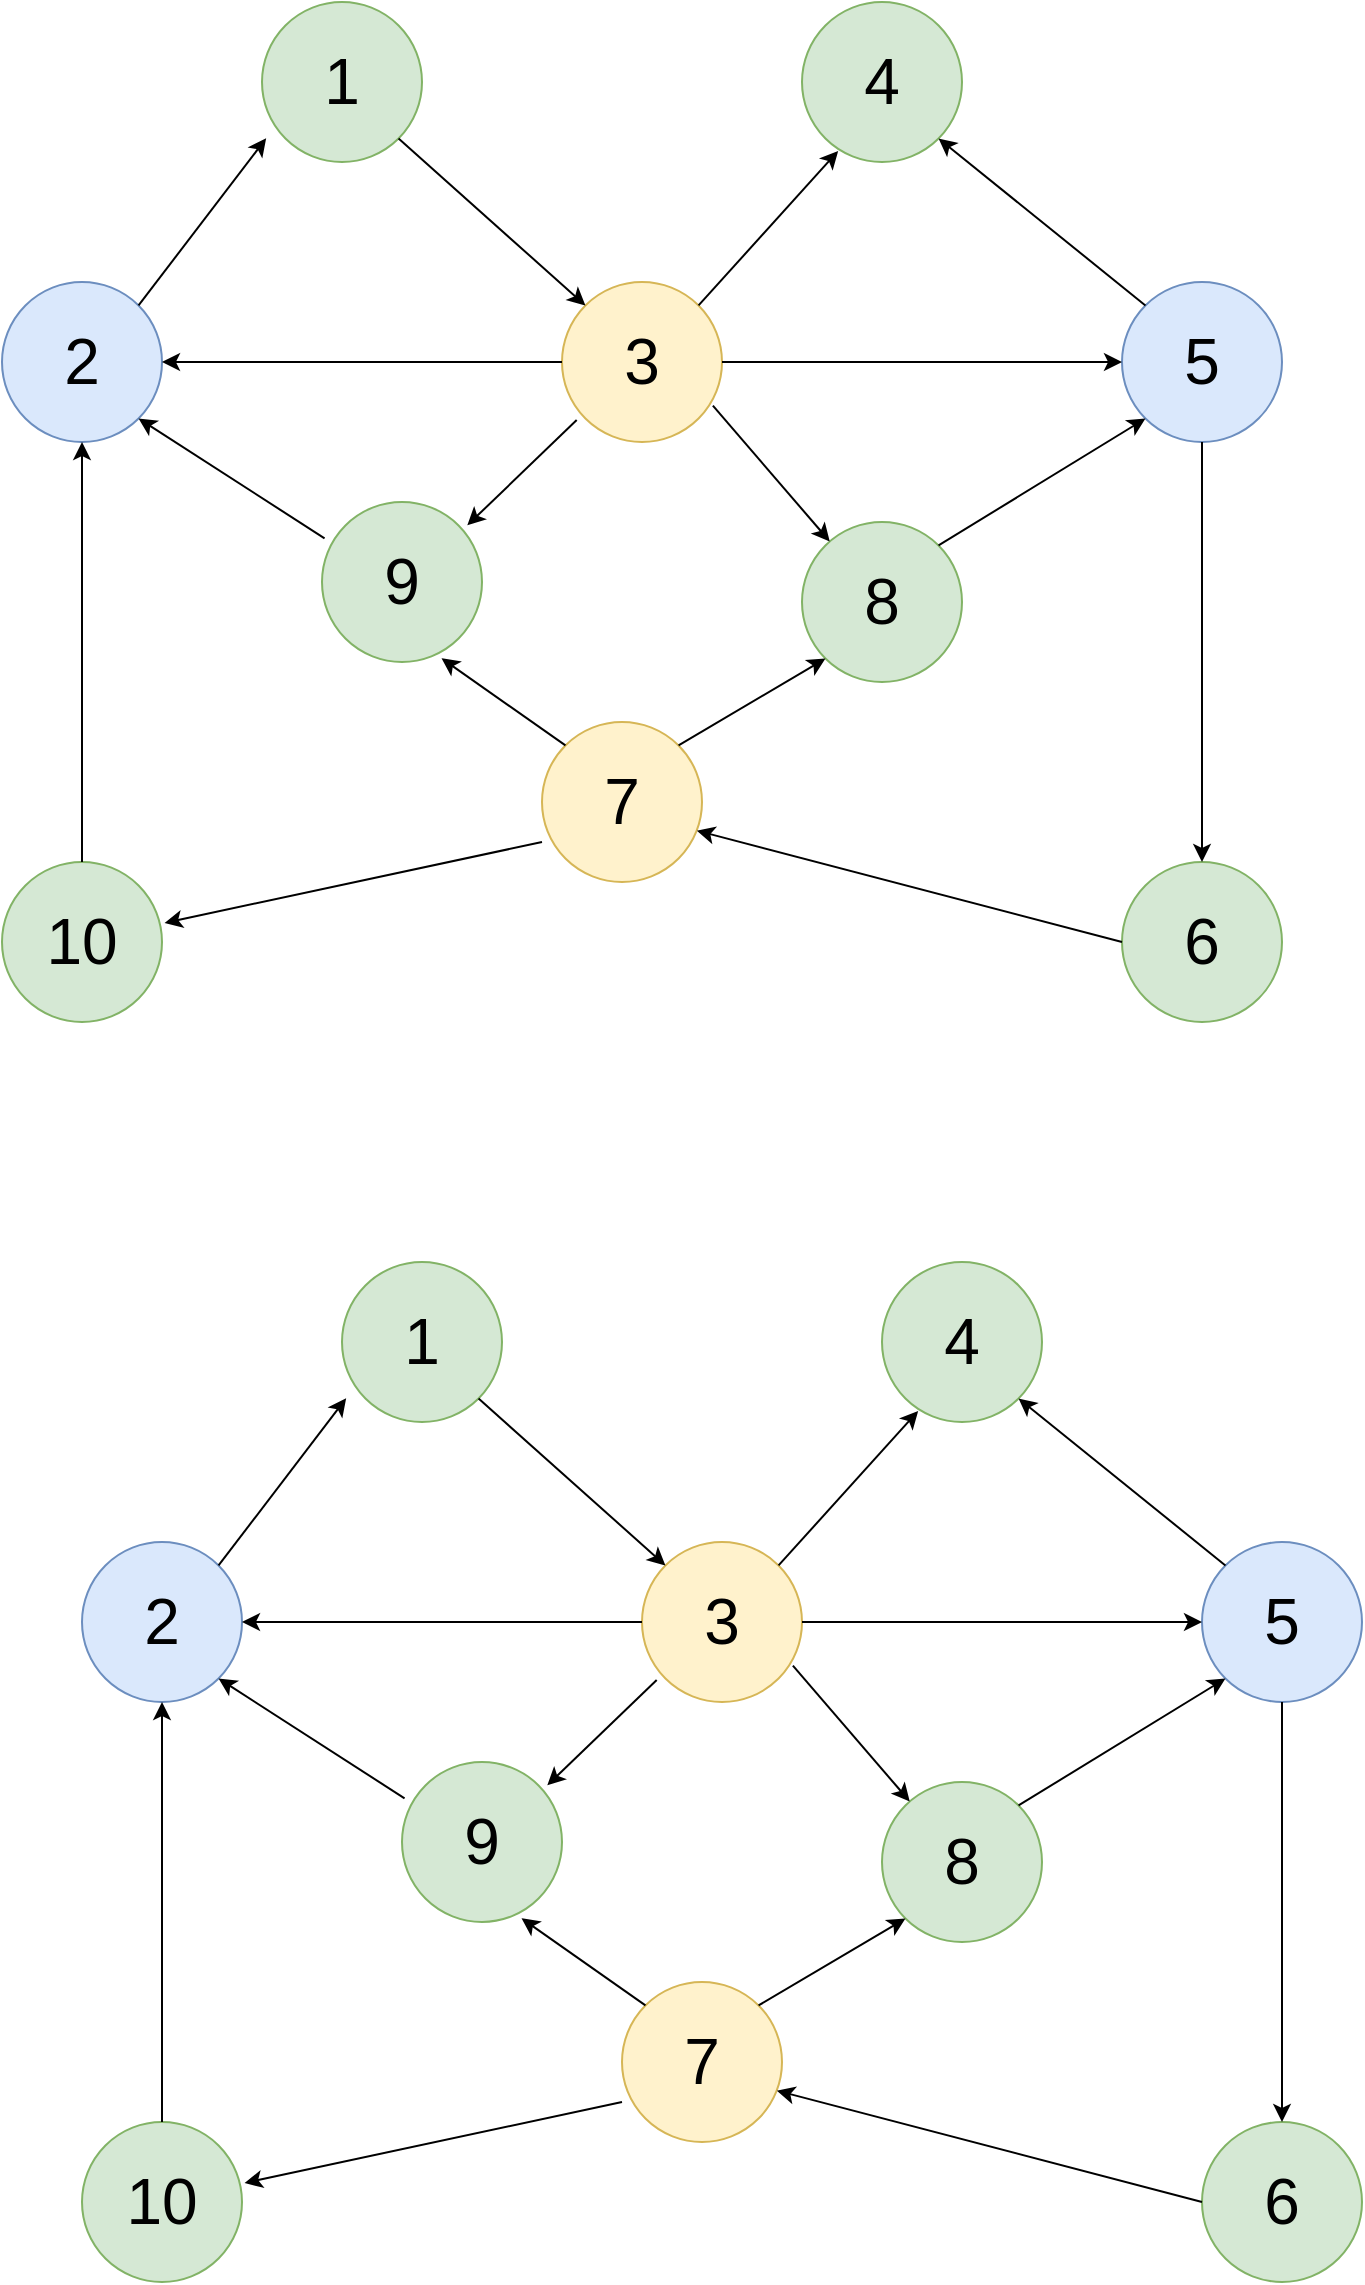 <mxfile version="20.3.0" type="device"><diagram id="gubxlY_6g3E8ORTjui8r" name="Page-1"><mxGraphModel dx="1027" dy="1904" grid="1" gridSize="10" guides="1" tooltips="1" connect="1" arrows="1" fold="1" page="1" pageScale="1" pageWidth="4681" pageHeight="3300" math="0" shadow="0"><root><mxCell id="0"/><mxCell id="1" parent="0"/><mxCell id="JkimspY9XdeEOnckUNKI-1" value="1" style="ellipse;whiteSpace=wrap;html=1;aspect=fixed;fontSize=32;fillColor=#d5e8d4;strokeColor=#82b366;" vertex="1" parent="1"><mxGeometry x="150" y="100" width="80" height="80" as="geometry"/></mxCell><mxCell id="JkimspY9XdeEOnckUNKI-2" value="2" style="ellipse;whiteSpace=wrap;html=1;aspect=fixed;fontSize=32;fillColor=#dae8fc;strokeColor=#6c8ebf;" vertex="1" parent="1"><mxGeometry x="20" y="240" width="80" height="80" as="geometry"/></mxCell><mxCell id="JkimspY9XdeEOnckUNKI-3" value="3" style="ellipse;whiteSpace=wrap;html=1;aspect=fixed;fontSize=32;fillColor=#fff2cc;strokeColor=#d6b656;" vertex="1" parent="1"><mxGeometry x="300" y="240" width="80" height="80" as="geometry"/></mxCell><mxCell id="JkimspY9XdeEOnckUNKI-4" value="4" style="ellipse;whiteSpace=wrap;html=1;aspect=fixed;fontSize=32;fillColor=#d5e8d4;strokeColor=#82b366;" vertex="1" parent="1"><mxGeometry x="420" y="100" width="80" height="80" as="geometry"/></mxCell><mxCell id="JkimspY9XdeEOnckUNKI-5" value="5" style="ellipse;whiteSpace=wrap;html=1;aspect=fixed;fontSize=32;fillColor=#dae8fc;strokeColor=#6c8ebf;" vertex="1" parent="1"><mxGeometry x="580" y="240" width="80" height="80" as="geometry"/></mxCell><mxCell id="JkimspY9XdeEOnckUNKI-6" value="6" style="ellipse;whiteSpace=wrap;html=1;aspect=fixed;fontSize=32;fillColor=#d5e8d4;strokeColor=#82b366;" vertex="1" parent="1"><mxGeometry x="580" y="530" width="80" height="80" as="geometry"/></mxCell><mxCell id="JkimspY9XdeEOnckUNKI-7" value="7" style="ellipse;whiteSpace=wrap;html=1;aspect=fixed;fontSize=32;fillColor=#fff2cc;strokeColor=#d6b656;" vertex="1" parent="1"><mxGeometry x="290" y="460" width="80" height="80" as="geometry"/></mxCell><mxCell id="JkimspY9XdeEOnckUNKI-8" value="8" style="ellipse;whiteSpace=wrap;html=1;aspect=fixed;fontSize=32;fillColor=#d5e8d4;strokeColor=#82b366;" vertex="1" parent="1"><mxGeometry x="420" y="360" width="80" height="80" as="geometry"/></mxCell><mxCell id="JkimspY9XdeEOnckUNKI-9" value="9" style="ellipse;whiteSpace=wrap;html=1;aspect=fixed;fontSize=32;fillColor=#d5e8d4;strokeColor=#82b366;" vertex="1" parent="1"><mxGeometry x="180" y="350" width="80" height="80" as="geometry"/></mxCell><mxCell id="JkimspY9XdeEOnckUNKI-10" value="10" style="ellipse;whiteSpace=wrap;html=1;aspect=fixed;fontSize=32;fillColor=#d5e8d4;strokeColor=#82b366;" vertex="1" parent="1"><mxGeometry x="20" y="530" width="80" height="80" as="geometry"/></mxCell><mxCell id="JkimspY9XdeEOnckUNKI-13" value="" style="endArrow=classic;html=1;rounded=0;fontSize=32;exitX=1;exitY=1;exitDx=0;exitDy=0;entryX=0;entryY=0;entryDx=0;entryDy=0;" edge="1" parent="1" source="JkimspY9XdeEOnckUNKI-1" target="JkimspY9XdeEOnckUNKI-3"><mxGeometry width="50" height="50" relative="1" as="geometry"><mxPoint x="290" y="440" as="sourcePoint"/><mxPoint x="340" y="390" as="targetPoint"/></mxGeometry></mxCell><mxCell id="JkimspY9XdeEOnckUNKI-14" value="" style="endArrow=classic;html=1;rounded=0;fontSize=32;exitX=0.092;exitY=0.863;exitDx=0;exitDy=0;entryX=0.908;entryY=0.146;entryDx=0;entryDy=0;exitPerimeter=0;entryPerimeter=0;" edge="1" parent="1" source="JkimspY9XdeEOnckUNKI-3" target="JkimspY9XdeEOnckUNKI-9"><mxGeometry width="50" height="50" relative="1" as="geometry"><mxPoint x="190.004" y="240.004" as="sourcePoint"/><mxPoint x="283.436" y="323.436" as="targetPoint"/></mxGeometry></mxCell><mxCell id="JkimspY9XdeEOnckUNKI-16" value="" style="endArrow=classic;html=1;rounded=0;fontSize=32;exitX=0.943;exitY=0.773;exitDx=0;exitDy=0;exitPerimeter=0;" edge="1" parent="1" source="JkimspY9XdeEOnckUNKI-3" target="JkimspY9XdeEOnckUNKI-8"><mxGeometry width="50" height="50" relative="1" as="geometry"><mxPoint x="384.72" y="319.04" as="sourcePoint"/><mxPoint x="330" y="371.68" as="targetPoint"/></mxGeometry></mxCell><mxCell id="JkimspY9XdeEOnckUNKI-17" value="" style="endArrow=classic;html=1;rounded=0;fontSize=32;exitX=1;exitY=0;exitDx=0;exitDy=0;entryX=0.226;entryY=0.931;entryDx=0;entryDy=0;entryPerimeter=0;" edge="1" parent="1" source="JkimspY9XdeEOnckUNKI-3" target="JkimspY9XdeEOnckUNKI-4"><mxGeometry width="50" height="50" relative="1" as="geometry"><mxPoint x="434.72" y="180.0" as="sourcePoint"/><mxPoint x="380" y="232.64" as="targetPoint"/></mxGeometry></mxCell><mxCell id="JkimspY9XdeEOnckUNKI-18" value="" style="endArrow=classic;html=1;rounded=0;fontSize=32;exitX=0;exitY=0.5;exitDx=0;exitDy=0;entryX=1;entryY=0.5;entryDx=0;entryDy=0;" edge="1" parent="1" source="JkimspY9XdeEOnckUNKI-3" target="JkimspY9XdeEOnckUNKI-2"><mxGeometry width="50" height="50" relative="1" as="geometry"><mxPoint x="284.72" y="267.36" as="sourcePoint"/><mxPoint x="230" y="320.0" as="targetPoint"/></mxGeometry></mxCell><mxCell id="JkimspY9XdeEOnckUNKI-19" value="" style="endArrow=classic;html=1;rounded=0;fontSize=32;exitX=1;exitY=0.5;exitDx=0;exitDy=0;entryX=0;entryY=0.5;entryDx=0;entryDy=0;" edge="1" parent="1" source="JkimspY9XdeEOnckUNKI-3" target="JkimspY9XdeEOnckUNKI-5"><mxGeometry width="50" height="50" relative="1" as="geometry"><mxPoint x="580" y="310" as="sourcePoint"/><mxPoint x="380" y="310" as="targetPoint"/></mxGeometry></mxCell><mxCell id="JkimspY9XdeEOnckUNKI-20" value="" style="endArrow=classic;html=1;rounded=0;fontSize=32;exitX=0.5;exitY=1;exitDx=0;exitDy=0;entryX=0.5;entryY=0;entryDx=0;entryDy=0;" edge="1" parent="1" source="JkimspY9XdeEOnckUNKI-5" target="JkimspY9XdeEOnckUNKI-6"><mxGeometry width="50" height="50" relative="1" as="geometry"><mxPoint x="500" y="440" as="sourcePoint"/><mxPoint x="700.0" y="440" as="targetPoint"/></mxGeometry></mxCell><mxCell id="JkimspY9XdeEOnckUNKI-21" value="" style="endArrow=classic;html=1;rounded=0;fontSize=32;exitX=0;exitY=0.5;exitDx=0;exitDy=0;entryX=0.968;entryY=0.679;entryDx=0;entryDy=0;entryPerimeter=0;" edge="1" parent="1" source="JkimspY9XdeEOnckUNKI-6" target="JkimspY9XdeEOnckUNKI-7"><mxGeometry width="50" height="50" relative="1" as="geometry"><mxPoint x="410" y="560" as="sourcePoint"/><mxPoint x="410" y="770" as="targetPoint"/></mxGeometry></mxCell><mxCell id="JkimspY9XdeEOnckUNKI-22" value="" style="endArrow=classic;html=1;rounded=0;fontSize=32;exitX=1;exitY=0;exitDx=0;exitDy=0;entryX=0;entryY=1;entryDx=0;entryDy=0;" edge="1" parent="1" source="JkimspY9XdeEOnckUNKI-7" target="JkimspY9XdeEOnckUNKI-8"><mxGeometry width="50" height="50" relative="1" as="geometry"><mxPoint x="472.56" y="685.68" as="sourcePoint"/><mxPoint x="260.0" y="630" as="targetPoint"/></mxGeometry></mxCell><mxCell id="JkimspY9XdeEOnckUNKI-23" value="" style="endArrow=classic;html=1;rounded=0;fontSize=32;exitX=0;exitY=0;exitDx=0;exitDy=0;entryX=0.747;entryY=0.977;entryDx=0;entryDy=0;entryPerimeter=0;" edge="1" parent="1" source="JkimspY9XdeEOnckUNKI-7" target="JkimspY9XdeEOnckUNKI-9"><mxGeometry width="50" height="50" relative="1" as="geometry"><mxPoint x="210.004" y="483.436" as="sourcePoint"/><mxPoint x="283.436" y="440.004" as="targetPoint"/></mxGeometry></mxCell><mxCell id="JkimspY9XdeEOnckUNKI-24" value="" style="endArrow=classic;html=1;rounded=0;fontSize=32;exitX=0;exitY=0.75;exitDx=0;exitDy=0;entryX=1.016;entryY=0.381;entryDx=0;entryDy=0;entryPerimeter=0;exitPerimeter=0;" edge="1" parent="1" source="JkimspY9XdeEOnckUNKI-7" target="JkimspY9XdeEOnckUNKI-10"><mxGeometry width="50" height="50" relative="1" as="geometry"><mxPoint x="271.956" y="553.556" as="sourcePoint"/><mxPoint x="210" y="510.0" as="targetPoint"/></mxGeometry></mxCell><mxCell id="JkimspY9XdeEOnckUNKI-25" value="" style="endArrow=classic;html=1;rounded=0;fontSize=32;exitX=0.5;exitY=0;exitDx=0;exitDy=0;entryX=0.5;entryY=1;entryDx=0;entryDy=0;" edge="1" parent="1" source="JkimspY9XdeEOnckUNKI-10" target="JkimspY9XdeEOnckUNKI-2"><mxGeometry width="50" height="50" relative="1" as="geometry"><mxPoint x="188.72" y="419.52" as="sourcePoint"/><mxPoint x="8.527e-14" y="460.0" as="targetPoint"/></mxGeometry></mxCell><mxCell id="JkimspY9XdeEOnckUNKI-26" value="" style="endArrow=classic;html=1;rounded=0;fontSize=32;exitX=0.016;exitY=0.227;exitDx=0;exitDy=0;entryX=1;entryY=1;entryDx=0;entryDy=0;exitPerimeter=0;" edge="1" parent="1" source="JkimspY9XdeEOnckUNKI-9" target="JkimspY9XdeEOnckUNKI-2"><mxGeometry width="50" height="50" relative="1" as="geometry"><mxPoint x="310.0" y="540" as="sourcePoint"/><mxPoint x="121.28" y="580.48" as="targetPoint"/></mxGeometry></mxCell><mxCell id="JkimspY9XdeEOnckUNKI-27" value="" style="endArrow=classic;html=1;rounded=0;fontSize=32;exitX=1;exitY=0;exitDx=0;exitDy=0;entryX=0;entryY=1;entryDx=0;entryDy=0;" edge="1" parent="1" source="JkimspY9XdeEOnckUNKI-8" target="JkimspY9XdeEOnckUNKI-5"><mxGeometry width="50" height="50" relative="1" as="geometry"><mxPoint x="320.0" y="550" as="sourcePoint"/><mxPoint x="131.28" y="590.48" as="targetPoint"/></mxGeometry></mxCell><mxCell id="JkimspY9XdeEOnckUNKI-28" value="" style="endArrow=classic;html=1;rounded=0;fontSize=32;exitX=1;exitY=0;exitDx=0;exitDy=0;entryX=0.026;entryY=0.852;entryDx=0;entryDy=0;entryPerimeter=0;" edge="1" parent="1" source="JkimspY9XdeEOnckUNKI-2" target="JkimspY9XdeEOnckUNKI-1"><mxGeometry width="50" height="50" relative="1" as="geometry"><mxPoint x="330.0" y="560" as="sourcePoint"/><mxPoint x="141.28" y="600.48" as="targetPoint"/></mxGeometry></mxCell><mxCell id="JkimspY9XdeEOnckUNKI-29" value="" style="endArrow=classic;html=1;rounded=0;fontSize=32;exitX=0;exitY=0;exitDx=0;exitDy=0;entryX=1;entryY=1;entryDx=0;entryDy=0;" edge="1" parent="1" source="JkimspY9XdeEOnckUNKI-5" target="JkimspY9XdeEOnckUNKI-4"><mxGeometry width="50" height="50" relative="1" as="geometry"><mxPoint x="340.0" y="570" as="sourcePoint"/><mxPoint x="151.28" y="610.48" as="targetPoint"/></mxGeometry></mxCell><mxCell id="JkimspY9XdeEOnckUNKI-30" value="1" style="ellipse;whiteSpace=wrap;html=1;aspect=fixed;fontSize=32;fillColor=#d5e8d4;strokeColor=#82b366;" vertex="1" parent="1"><mxGeometry x="190" y="730" width="80" height="80" as="geometry"/></mxCell><mxCell id="JkimspY9XdeEOnckUNKI-31" value="2" style="ellipse;whiteSpace=wrap;html=1;aspect=fixed;fontSize=32;fillColor=#dae8fc;strokeColor=#6c8ebf;" vertex="1" parent="1"><mxGeometry x="60" y="870" width="80" height="80" as="geometry"/></mxCell><mxCell id="JkimspY9XdeEOnckUNKI-32" value="3" style="ellipse;whiteSpace=wrap;html=1;aspect=fixed;fontSize=32;fillColor=#fff2cc;strokeColor=#d6b656;" vertex="1" parent="1"><mxGeometry x="340" y="870" width="80" height="80" as="geometry"/></mxCell><mxCell id="JkimspY9XdeEOnckUNKI-33" value="4" style="ellipse;whiteSpace=wrap;html=1;aspect=fixed;fontSize=32;fillColor=#d5e8d4;strokeColor=#82b366;" vertex="1" parent="1"><mxGeometry x="460" y="730" width="80" height="80" as="geometry"/></mxCell><mxCell id="JkimspY9XdeEOnckUNKI-34" value="5" style="ellipse;whiteSpace=wrap;html=1;aspect=fixed;fontSize=32;fillColor=#dae8fc;strokeColor=#6c8ebf;" vertex="1" parent="1"><mxGeometry x="620" y="870" width="80" height="80" as="geometry"/></mxCell><mxCell id="JkimspY9XdeEOnckUNKI-35" value="6" style="ellipse;whiteSpace=wrap;html=1;aspect=fixed;fontSize=32;fillColor=#d5e8d4;strokeColor=#82b366;" vertex="1" parent="1"><mxGeometry x="620" y="1160" width="80" height="80" as="geometry"/></mxCell><mxCell id="JkimspY9XdeEOnckUNKI-36" value="7" style="ellipse;whiteSpace=wrap;html=1;aspect=fixed;fontSize=32;fillColor=#fff2cc;strokeColor=#d6b656;" vertex="1" parent="1"><mxGeometry x="330" y="1090" width="80" height="80" as="geometry"/></mxCell><mxCell id="JkimspY9XdeEOnckUNKI-37" value="8" style="ellipse;whiteSpace=wrap;html=1;aspect=fixed;fontSize=32;fillColor=#d5e8d4;strokeColor=#82b366;" vertex="1" parent="1"><mxGeometry x="460" y="990" width="80" height="80" as="geometry"/></mxCell><mxCell id="JkimspY9XdeEOnckUNKI-38" value="9" style="ellipse;whiteSpace=wrap;html=1;aspect=fixed;fontSize=32;fillColor=#d5e8d4;strokeColor=#82b366;" vertex="1" parent="1"><mxGeometry x="220" y="980" width="80" height="80" as="geometry"/></mxCell><mxCell id="JkimspY9XdeEOnckUNKI-39" value="10" style="ellipse;whiteSpace=wrap;html=1;aspect=fixed;fontSize=32;fillColor=#d5e8d4;strokeColor=#82b366;" vertex="1" parent="1"><mxGeometry x="60" y="1160" width="80" height="80" as="geometry"/></mxCell><mxCell id="JkimspY9XdeEOnckUNKI-40" value="" style="endArrow=classic;html=1;rounded=0;fontSize=32;exitX=1;exitY=1;exitDx=0;exitDy=0;entryX=0;entryY=0;entryDx=0;entryDy=0;" edge="1" parent="1" source="JkimspY9XdeEOnckUNKI-30" target="JkimspY9XdeEOnckUNKI-32"><mxGeometry width="50" height="50" relative="1" as="geometry"><mxPoint x="330" y="1070" as="sourcePoint"/><mxPoint x="380" y="1020" as="targetPoint"/></mxGeometry></mxCell><mxCell id="JkimspY9XdeEOnckUNKI-41" value="" style="endArrow=classic;html=1;rounded=0;fontSize=32;exitX=0.092;exitY=0.863;exitDx=0;exitDy=0;entryX=0.908;entryY=0.146;entryDx=0;entryDy=0;exitPerimeter=0;entryPerimeter=0;" edge="1" parent="1" source="JkimspY9XdeEOnckUNKI-32" target="JkimspY9XdeEOnckUNKI-38"><mxGeometry width="50" height="50" relative="1" as="geometry"><mxPoint x="230.004" y="870.004" as="sourcePoint"/><mxPoint x="323.436" y="953.436" as="targetPoint"/></mxGeometry></mxCell><mxCell id="JkimspY9XdeEOnckUNKI-42" value="" style="endArrow=classic;html=1;rounded=0;fontSize=32;exitX=0.943;exitY=0.773;exitDx=0;exitDy=0;exitPerimeter=0;" edge="1" parent="1" source="JkimspY9XdeEOnckUNKI-32" target="JkimspY9XdeEOnckUNKI-37"><mxGeometry width="50" height="50" relative="1" as="geometry"><mxPoint x="424.72" y="949.04" as="sourcePoint"/><mxPoint x="370" y="1001.68" as="targetPoint"/></mxGeometry></mxCell><mxCell id="JkimspY9XdeEOnckUNKI-43" value="" style="endArrow=classic;html=1;rounded=0;fontSize=32;exitX=1;exitY=0;exitDx=0;exitDy=0;entryX=0.226;entryY=0.931;entryDx=0;entryDy=0;entryPerimeter=0;" edge="1" parent="1" source="JkimspY9XdeEOnckUNKI-32" target="JkimspY9XdeEOnckUNKI-33"><mxGeometry width="50" height="50" relative="1" as="geometry"><mxPoint x="474.72" y="810" as="sourcePoint"/><mxPoint x="420" y="862.64" as="targetPoint"/></mxGeometry></mxCell><mxCell id="JkimspY9XdeEOnckUNKI-44" value="" style="endArrow=classic;html=1;rounded=0;fontSize=32;exitX=0;exitY=0.5;exitDx=0;exitDy=0;entryX=1;entryY=0.5;entryDx=0;entryDy=0;" edge="1" parent="1" source="JkimspY9XdeEOnckUNKI-32" target="JkimspY9XdeEOnckUNKI-31"><mxGeometry width="50" height="50" relative="1" as="geometry"><mxPoint x="324.72" y="897.36" as="sourcePoint"/><mxPoint x="270" y="950.0" as="targetPoint"/></mxGeometry></mxCell><mxCell id="JkimspY9XdeEOnckUNKI-45" value="" style="endArrow=classic;html=1;rounded=0;fontSize=32;exitX=1;exitY=0.5;exitDx=0;exitDy=0;entryX=0;entryY=0.5;entryDx=0;entryDy=0;" edge="1" parent="1" source="JkimspY9XdeEOnckUNKI-32" target="JkimspY9XdeEOnckUNKI-34"><mxGeometry width="50" height="50" relative="1" as="geometry"><mxPoint x="620" y="940" as="sourcePoint"/><mxPoint x="420" y="940" as="targetPoint"/></mxGeometry></mxCell><mxCell id="JkimspY9XdeEOnckUNKI-46" value="" style="endArrow=classic;html=1;rounded=0;fontSize=32;exitX=0.5;exitY=1;exitDx=0;exitDy=0;entryX=0.5;entryY=0;entryDx=0;entryDy=0;" edge="1" parent="1" source="JkimspY9XdeEOnckUNKI-34" target="JkimspY9XdeEOnckUNKI-35"><mxGeometry width="50" height="50" relative="1" as="geometry"><mxPoint x="540" y="1070" as="sourcePoint"/><mxPoint x="740.0" y="1070" as="targetPoint"/></mxGeometry></mxCell><mxCell id="JkimspY9XdeEOnckUNKI-47" value="" style="endArrow=classic;html=1;rounded=0;fontSize=32;exitX=0;exitY=0.5;exitDx=0;exitDy=0;entryX=0.968;entryY=0.679;entryDx=0;entryDy=0;entryPerimeter=0;" edge="1" parent="1" source="JkimspY9XdeEOnckUNKI-35" target="JkimspY9XdeEOnckUNKI-36"><mxGeometry width="50" height="50" relative="1" as="geometry"><mxPoint x="450" y="1190" as="sourcePoint"/><mxPoint x="450" y="1400" as="targetPoint"/></mxGeometry></mxCell><mxCell id="JkimspY9XdeEOnckUNKI-48" value="" style="endArrow=classic;html=1;rounded=0;fontSize=32;exitX=1;exitY=0;exitDx=0;exitDy=0;entryX=0;entryY=1;entryDx=0;entryDy=0;" edge="1" parent="1" source="JkimspY9XdeEOnckUNKI-36" target="JkimspY9XdeEOnckUNKI-37"><mxGeometry width="50" height="50" relative="1" as="geometry"><mxPoint x="512.56" y="1315.68" as="sourcePoint"/><mxPoint x="300.0" y="1260" as="targetPoint"/></mxGeometry></mxCell><mxCell id="JkimspY9XdeEOnckUNKI-49" value="" style="endArrow=classic;html=1;rounded=0;fontSize=32;exitX=0;exitY=0;exitDx=0;exitDy=0;entryX=0.747;entryY=0.977;entryDx=0;entryDy=0;entryPerimeter=0;" edge="1" parent="1" source="JkimspY9XdeEOnckUNKI-36" target="JkimspY9XdeEOnckUNKI-38"><mxGeometry width="50" height="50" relative="1" as="geometry"><mxPoint x="250.004" y="1113.436" as="sourcePoint"/><mxPoint x="323.436" y="1070.004" as="targetPoint"/></mxGeometry></mxCell><mxCell id="JkimspY9XdeEOnckUNKI-50" value="" style="endArrow=classic;html=1;rounded=0;fontSize=32;exitX=0;exitY=0.75;exitDx=0;exitDy=0;entryX=1.016;entryY=0.381;entryDx=0;entryDy=0;entryPerimeter=0;exitPerimeter=0;" edge="1" parent="1" source="JkimspY9XdeEOnckUNKI-36" target="JkimspY9XdeEOnckUNKI-39"><mxGeometry width="50" height="50" relative="1" as="geometry"><mxPoint x="311.956" y="1183.556" as="sourcePoint"/><mxPoint x="250" y="1140" as="targetPoint"/></mxGeometry></mxCell><mxCell id="JkimspY9XdeEOnckUNKI-51" value="" style="endArrow=classic;html=1;rounded=0;fontSize=32;exitX=0.5;exitY=0;exitDx=0;exitDy=0;entryX=0.5;entryY=1;entryDx=0;entryDy=0;" edge="1" parent="1" source="JkimspY9XdeEOnckUNKI-39" target="JkimspY9XdeEOnckUNKI-31"><mxGeometry width="50" height="50" relative="1" as="geometry"><mxPoint x="228.72" y="1049.52" as="sourcePoint"/><mxPoint x="40.0" y="1090.0" as="targetPoint"/></mxGeometry></mxCell><mxCell id="JkimspY9XdeEOnckUNKI-52" value="" style="endArrow=classic;html=1;rounded=0;fontSize=32;exitX=0.016;exitY=0.227;exitDx=0;exitDy=0;entryX=1;entryY=1;entryDx=0;entryDy=0;exitPerimeter=0;" edge="1" parent="1" source="JkimspY9XdeEOnckUNKI-38" target="JkimspY9XdeEOnckUNKI-31"><mxGeometry width="50" height="50" relative="1" as="geometry"><mxPoint x="350.0" y="1170" as="sourcePoint"/><mxPoint x="161.28" y="1210.48" as="targetPoint"/></mxGeometry></mxCell><mxCell id="JkimspY9XdeEOnckUNKI-53" value="" style="endArrow=classic;html=1;rounded=0;fontSize=32;exitX=1;exitY=0;exitDx=0;exitDy=0;entryX=0;entryY=1;entryDx=0;entryDy=0;" edge="1" parent="1" source="JkimspY9XdeEOnckUNKI-37" target="JkimspY9XdeEOnckUNKI-34"><mxGeometry width="50" height="50" relative="1" as="geometry"><mxPoint x="360.0" y="1180" as="sourcePoint"/><mxPoint x="171.28" y="1220.48" as="targetPoint"/></mxGeometry></mxCell><mxCell id="JkimspY9XdeEOnckUNKI-54" value="" style="endArrow=classic;html=1;rounded=0;fontSize=32;exitX=1;exitY=0;exitDx=0;exitDy=0;entryX=0.026;entryY=0.852;entryDx=0;entryDy=0;entryPerimeter=0;" edge="1" parent="1" source="JkimspY9XdeEOnckUNKI-31" target="JkimspY9XdeEOnckUNKI-30"><mxGeometry width="50" height="50" relative="1" as="geometry"><mxPoint x="370.0" y="1190" as="sourcePoint"/><mxPoint x="181.28" y="1230.48" as="targetPoint"/></mxGeometry></mxCell><mxCell id="JkimspY9XdeEOnckUNKI-55" value="" style="endArrow=classic;html=1;rounded=0;fontSize=32;exitX=0;exitY=0;exitDx=0;exitDy=0;entryX=1;entryY=1;entryDx=0;entryDy=0;" edge="1" parent="1" source="JkimspY9XdeEOnckUNKI-34" target="JkimspY9XdeEOnckUNKI-33"><mxGeometry width="50" height="50" relative="1" as="geometry"><mxPoint x="380.0" y="1200" as="sourcePoint"/><mxPoint x="191.28" y="1240.48" as="targetPoint"/></mxGeometry></mxCell></root></mxGraphModel></diagram></mxfile>